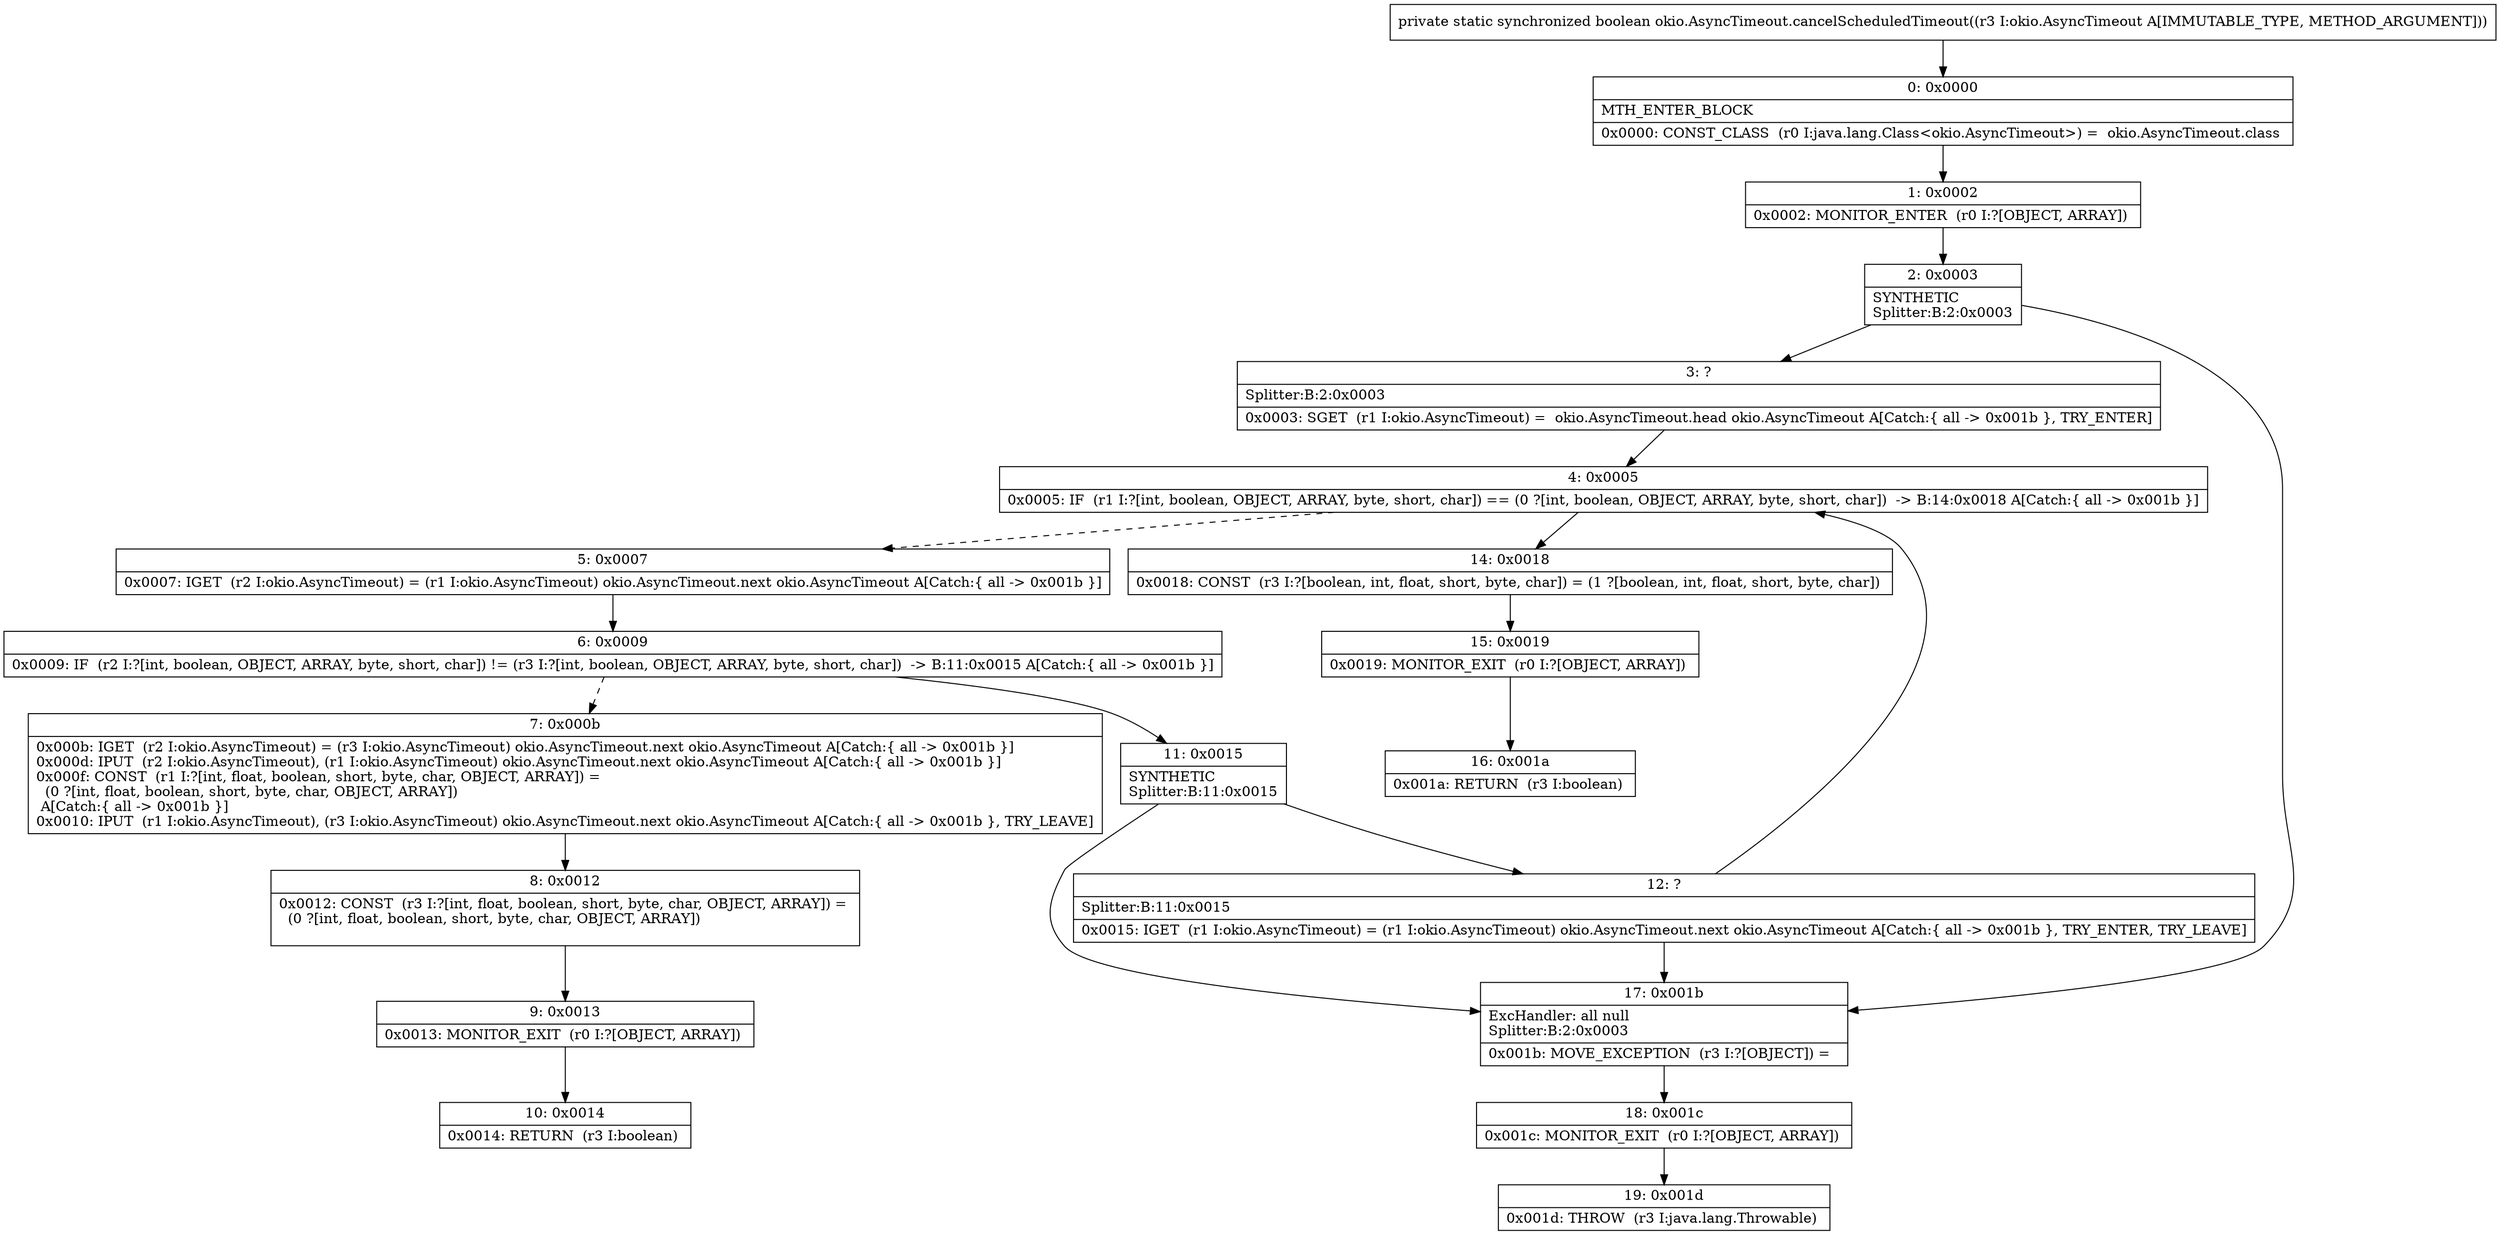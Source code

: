 digraph "CFG forokio.AsyncTimeout.cancelScheduledTimeout(Lokio\/AsyncTimeout;)Z" {
Node_0 [shape=record,label="{0\:\ 0x0000|MTH_ENTER_BLOCK\l|0x0000: CONST_CLASS  (r0 I:java.lang.Class\<okio.AsyncTimeout\>) =  okio.AsyncTimeout.class \l}"];
Node_1 [shape=record,label="{1\:\ 0x0002|0x0002: MONITOR_ENTER  (r0 I:?[OBJECT, ARRAY]) \l}"];
Node_2 [shape=record,label="{2\:\ 0x0003|SYNTHETIC\lSplitter:B:2:0x0003\l}"];
Node_3 [shape=record,label="{3\:\ ?|Splitter:B:2:0x0003\l|0x0003: SGET  (r1 I:okio.AsyncTimeout) =  okio.AsyncTimeout.head okio.AsyncTimeout A[Catch:\{ all \-\> 0x001b \}, TRY_ENTER]\l}"];
Node_4 [shape=record,label="{4\:\ 0x0005|0x0005: IF  (r1 I:?[int, boolean, OBJECT, ARRAY, byte, short, char]) == (0 ?[int, boolean, OBJECT, ARRAY, byte, short, char])  \-\> B:14:0x0018 A[Catch:\{ all \-\> 0x001b \}]\l}"];
Node_5 [shape=record,label="{5\:\ 0x0007|0x0007: IGET  (r2 I:okio.AsyncTimeout) = (r1 I:okio.AsyncTimeout) okio.AsyncTimeout.next okio.AsyncTimeout A[Catch:\{ all \-\> 0x001b \}]\l}"];
Node_6 [shape=record,label="{6\:\ 0x0009|0x0009: IF  (r2 I:?[int, boolean, OBJECT, ARRAY, byte, short, char]) != (r3 I:?[int, boolean, OBJECT, ARRAY, byte, short, char])  \-\> B:11:0x0015 A[Catch:\{ all \-\> 0x001b \}]\l}"];
Node_7 [shape=record,label="{7\:\ 0x000b|0x000b: IGET  (r2 I:okio.AsyncTimeout) = (r3 I:okio.AsyncTimeout) okio.AsyncTimeout.next okio.AsyncTimeout A[Catch:\{ all \-\> 0x001b \}]\l0x000d: IPUT  (r2 I:okio.AsyncTimeout), (r1 I:okio.AsyncTimeout) okio.AsyncTimeout.next okio.AsyncTimeout A[Catch:\{ all \-\> 0x001b \}]\l0x000f: CONST  (r1 I:?[int, float, boolean, short, byte, char, OBJECT, ARRAY]) = \l  (0 ?[int, float, boolean, short, byte, char, OBJECT, ARRAY])\l A[Catch:\{ all \-\> 0x001b \}]\l0x0010: IPUT  (r1 I:okio.AsyncTimeout), (r3 I:okio.AsyncTimeout) okio.AsyncTimeout.next okio.AsyncTimeout A[Catch:\{ all \-\> 0x001b \}, TRY_LEAVE]\l}"];
Node_8 [shape=record,label="{8\:\ 0x0012|0x0012: CONST  (r3 I:?[int, float, boolean, short, byte, char, OBJECT, ARRAY]) = \l  (0 ?[int, float, boolean, short, byte, char, OBJECT, ARRAY])\l \l}"];
Node_9 [shape=record,label="{9\:\ 0x0013|0x0013: MONITOR_EXIT  (r0 I:?[OBJECT, ARRAY]) \l}"];
Node_10 [shape=record,label="{10\:\ 0x0014|0x0014: RETURN  (r3 I:boolean) \l}"];
Node_11 [shape=record,label="{11\:\ 0x0015|SYNTHETIC\lSplitter:B:11:0x0015\l}"];
Node_12 [shape=record,label="{12\:\ ?|Splitter:B:11:0x0015\l|0x0015: IGET  (r1 I:okio.AsyncTimeout) = (r1 I:okio.AsyncTimeout) okio.AsyncTimeout.next okio.AsyncTimeout A[Catch:\{ all \-\> 0x001b \}, TRY_ENTER, TRY_LEAVE]\l}"];
Node_14 [shape=record,label="{14\:\ 0x0018|0x0018: CONST  (r3 I:?[boolean, int, float, short, byte, char]) = (1 ?[boolean, int, float, short, byte, char]) \l}"];
Node_15 [shape=record,label="{15\:\ 0x0019|0x0019: MONITOR_EXIT  (r0 I:?[OBJECT, ARRAY]) \l}"];
Node_16 [shape=record,label="{16\:\ 0x001a|0x001a: RETURN  (r3 I:boolean) \l}"];
Node_17 [shape=record,label="{17\:\ 0x001b|ExcHandler: all null\lSplitter:B:2:0x0003\l|0x001b: MOVE_EXCEPTION  (r3 I:?[OBJECT]) =  \l}"];
Node_18 [shape=record,label="{18\:\ 0x001c|0x001c: MONITOR_EXIT  (r0 I:?[OBJECT, ARRAY]) \l}"];
Node_19 [shape=record,label="{19\:\ 0x001d|0x001d: THROW  (r3 I:java.lang.Throwable) \l}"];
MethodNode[shape=record,label="{private static synchronized boolean okio.AsyncTimeout.cancelScheduledTimeout((r3 I:okio.AsyncTimeout A[IMMUTABLE_TYPE, METHOD_ARGUMENT])) }"];
MethodNode -> Node_0;
Node_0 -> Node_1;
Node_1 -> Node_2;
Node_2 -> Node_3;
Node_2 -> Node_17;
Node_3 -> Node_4;
Node_4 -> Node_5[style=dashed];
Node_4 -> Node_14;
Node_5 -> Node_6;
Node_6 -> Node_7[style=dashed];
Node_6 -> Node_11;
Node_7 -> Node_8;
Node_8 -> Node_9;
Node_9 -> Node_10;
Node_11 -> Node_12;
Node_11 -> Node_17;
Node_12 -> Node_17;
Node_12 -> Node_4;
Node_14 -> Node_15;
Node_15 -> Node_16;
Node_17 -> Node_18;
Node_18 -> Node_19;
}


